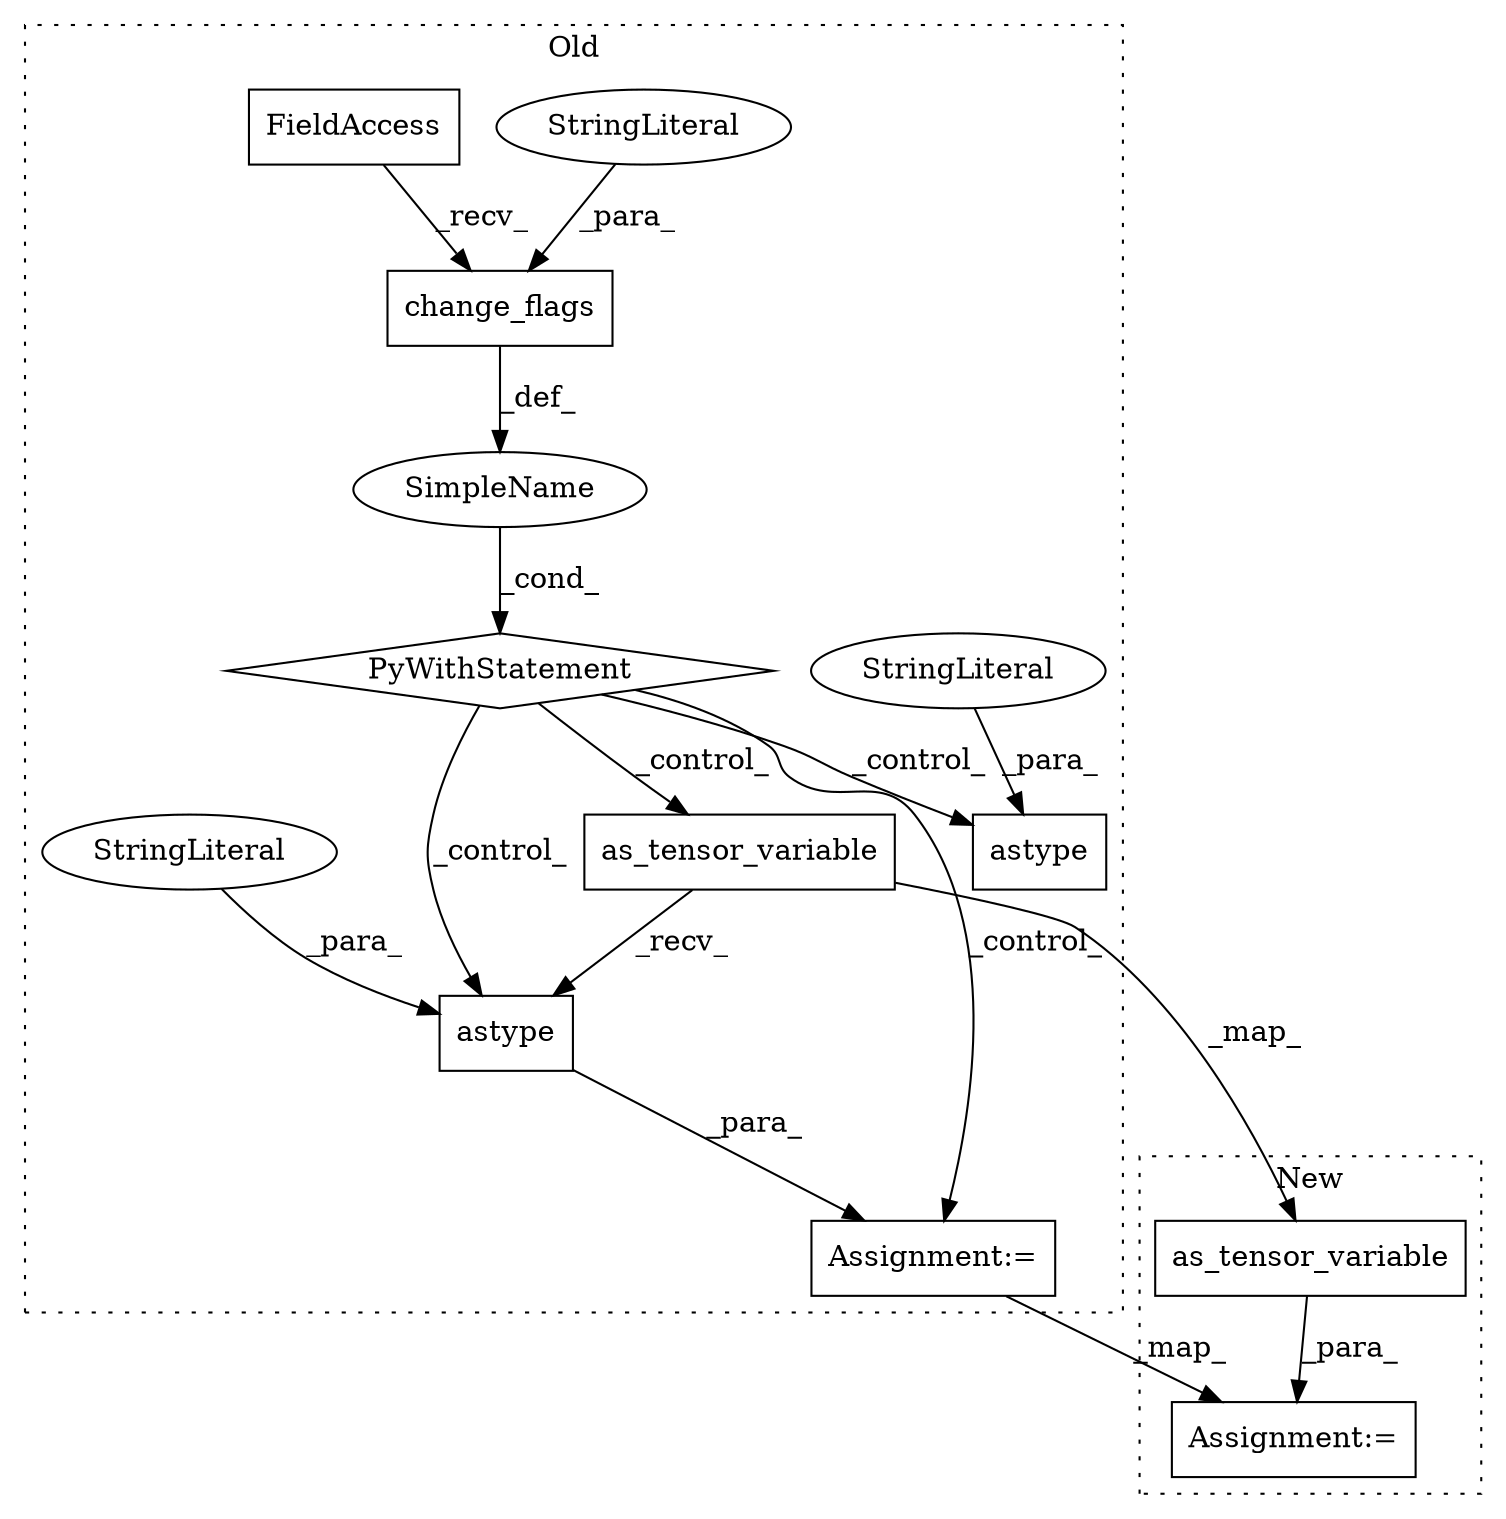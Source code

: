 digraph G {
subgraph cluster0 {
1 [label="as_tensor_variable" a="32" s="6092,6115" l="19,1" shape="box"];
3 [label="Assignment:=" a="7" s="6091" l="1" shape="box"];
5 [label="change_flags" a="32" s="5998,6019" l="13,1" shape="box"];
6 [label="PyWithStatement" a="104" s="5968,6020" l="10,2" shape="diamond"];
7 [label="SimpleName" a="42" s="" l="" shape="ellipse"];
8 [label="StringLiteral" a="45" s="6011" l="8" shape="ellipse"];
9 [label="FieldAccess" a="22" s="5978" l="19" shape="box"];
10 [label="astype" a="32" s="6117,6133" l="7,1" shape="box"];
11 [label="StringLiteral" a="45" s="6124" l="9" shape="ellipse"];
12 [label="astype" a="32" s="6062,6078" l="7,1" shape="box"];
13 [label="StringLiteral" a="45" s="6069" l="9" shape="ellipse"];
label = "Old";
style="dotted";
}
subgraph cluster1 {
2 [label="as_tensor_variable" a="32" s="5935,5958" l="19,1" shape="box"];
4 [label="Assignment:=" a="7" s="5934" l="1" shape="box"];
label = "New";
style="dotted";
}
1 -> 2 [label="_map_"];
1 -> 10 [label="_recv_"];
2 -> 4 [label="_para_"];
3 -> 4 [label="_map_"];
5 -> 7 [label="_def_"];
6 -> 10 [label="_control_"];
6 -> 3 [label="_control_"];
6 -> 1 [label="_control_"];
6 -> 12 [label="_control_"];
7 -> 6 [label="_cond_"];
8 -> 5 [label="_para_"];
9 -> 5 [label="_recv_"];
10 -> 3 [label="_para_"];
11 -> 10 [label="_para_"];
13 -> 12 [label="_para_"];
}